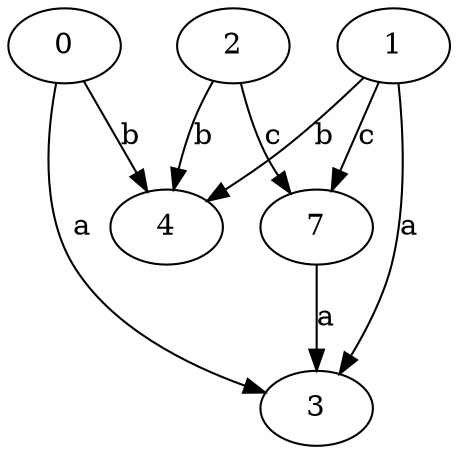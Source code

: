 strict digraph  {
2;
3;
4;
0;
1;
7;
2 -> 4  [label=b];
2 -> 7  [label=c];
0 -> 3  [label=a];
0 -> 4  [label=b];
1 -> 3  [label=a];
1 -> 4  [label=b];
1 -> 7  [label=c];
7 -> 3  [label=a];
}
